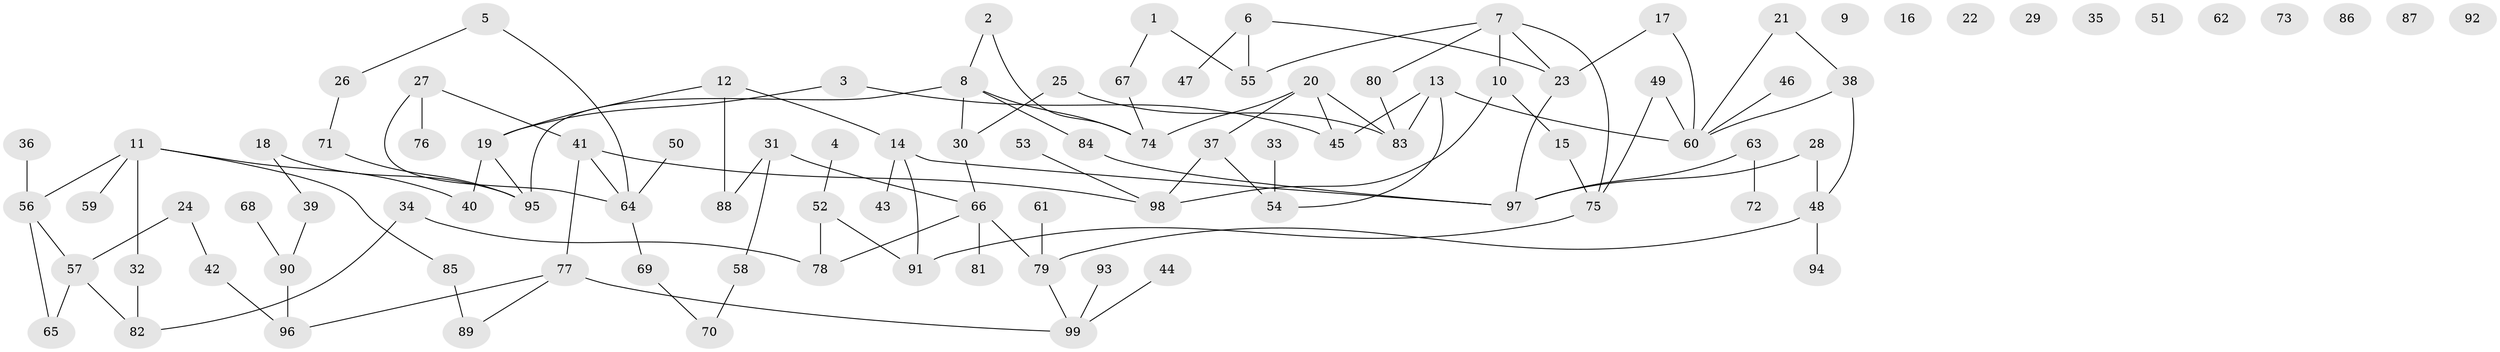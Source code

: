 // coarse degree distribution, {3: 0.2, 5: 0.05, 6: 0.125, 2: 0.3, 4: 0.125, 7: 0.05, 1: 0.15}
// Generated by graph-tools (version 1.1) at 2025/47/03/04/25 22:47:55]
// undirected, 99 vertices, 116 edges
graph export_dot {
  node [color=gray90,style=filled];
  1;
  2;
  3;
  4;
  5;
  6;
  7;
  8;
  9;
  10;
  11;
  12;
  13;
  14;
  15;
  16;
  17;
  18;
  19;
  20;
  21;
  22;
  23;
  24;
  25;
  26;
  27;
  28;
  29;
  30;
  31;
  32;
  33;
  34;
  35;
  36;
  37;
  38;
  39;
  40;
  41;
  42;
  43;
  44;
  45;
  46;
  47;
  48;
  49;
  50;
  51;
  52;
  53;
  54;
  55;
  56;
  57;
  58;
  59;
  60;
  61;
  62;
  63;
  64;
  65;
  66;
  67;
  68;
  69;
  70;
  71;
  72;
  73;
  74;
  75;
  76;
  77;
  78;
  79;
  80;
  81;
  82;
  83;
  84;
  85;
  86;
  87;
  88;
  89;
  90;
  91;
  92;
  93;
  94;
  95;
  96;
  97;
  98;
  99;
  1 -- 55;
  1 -- 67;
  2 -- 8;
  2 -- 74;
  3 -- 19;
  3 -- 45;
  4 -- 52;
  5 -- 26;
  5 -- 64;
  6 -- 23;
  6 -- 47;
  6 -- 55;
  7 -- 10;
  7 -- 23;
  7 -- 55;
  7 -- 75;
  7 -- 80;
  8 -- 30;
  8 -- 74;
  8 -- 84;
  8 -- 95;
  10 -- 15;
  10 -- 98;
  11 -- 32;
  11 -- 40;
  11 -- 56;
  11 -- 59;
  11 -- 85;
  12 -- 14;
  12 -- 19;
  12 -- 88;
  13 -- 45;
  13 -- 54;
  13 -- 60;
  13 -- 83;
  14 -- 43;
  14 -- 91;
  14 -- 97;
  15 -- 75;
  17 -- 23;
  17 -- 60;
  18 -- 39;
  18 -- 95;
  19 -- 40;
  19 -- 95;
  20 -- 37;
  20 -- 45;
  20 -- 74;
  20 -- 83;
  21 -- 38;
  21 -- 60;
  23 -- 97;
  24 -- 42;
  24 -- 57;
  25 -- 30;
  25 -- 83;
  26 -- 71;
  27 -- 41;
  27 -- 64;
  27 -- 76;
  28 -- 48;
  28 -- 97;
  30 -- 66;
  31 -- 58;
  31 -- 66;
  31 -- 88;
  32 -- 82;
  33 -- 54;
  34 -- 78;
  34 -- 82;
  36 -- 56;
  37 -- 54;
  37 -- 98;
  38 -- 48;
  38 -- 60;
  39 -- 90;
  41 -- 64;
  41 -- 77;
  41 -- 98;
  42 -- 96;
  44 -- 99;
  46 -- 60;
  48 -- 79;
  48 -- 94;
  49 -- 60;
  49 -- 75;
  50 -- 64;
  52 -- 78;
  52 -- 91;
  53 -- 98;
  56 -- 57;
  56 -- 65;
  57 -- 65;
  57 -- 82;
  58 -- 70;
  61 -- 79;
  63 -- 72;
  63 -- 97;
  64 -- 69;
  66 -- 78;
  66 -- 79;
  66 -- 81;
  67 -- 74;
  68 -- 90;
  69 -- 70;
  71 -- 95;
  75 -- 91;
  77 -- 89;
  77 -- 96;
  77 -- 99;
  79 -- 99;
  80 -- 83;
  84 -- 97;
  85 -- 89;
  90 -- 96;
  93 -- 99;
}
